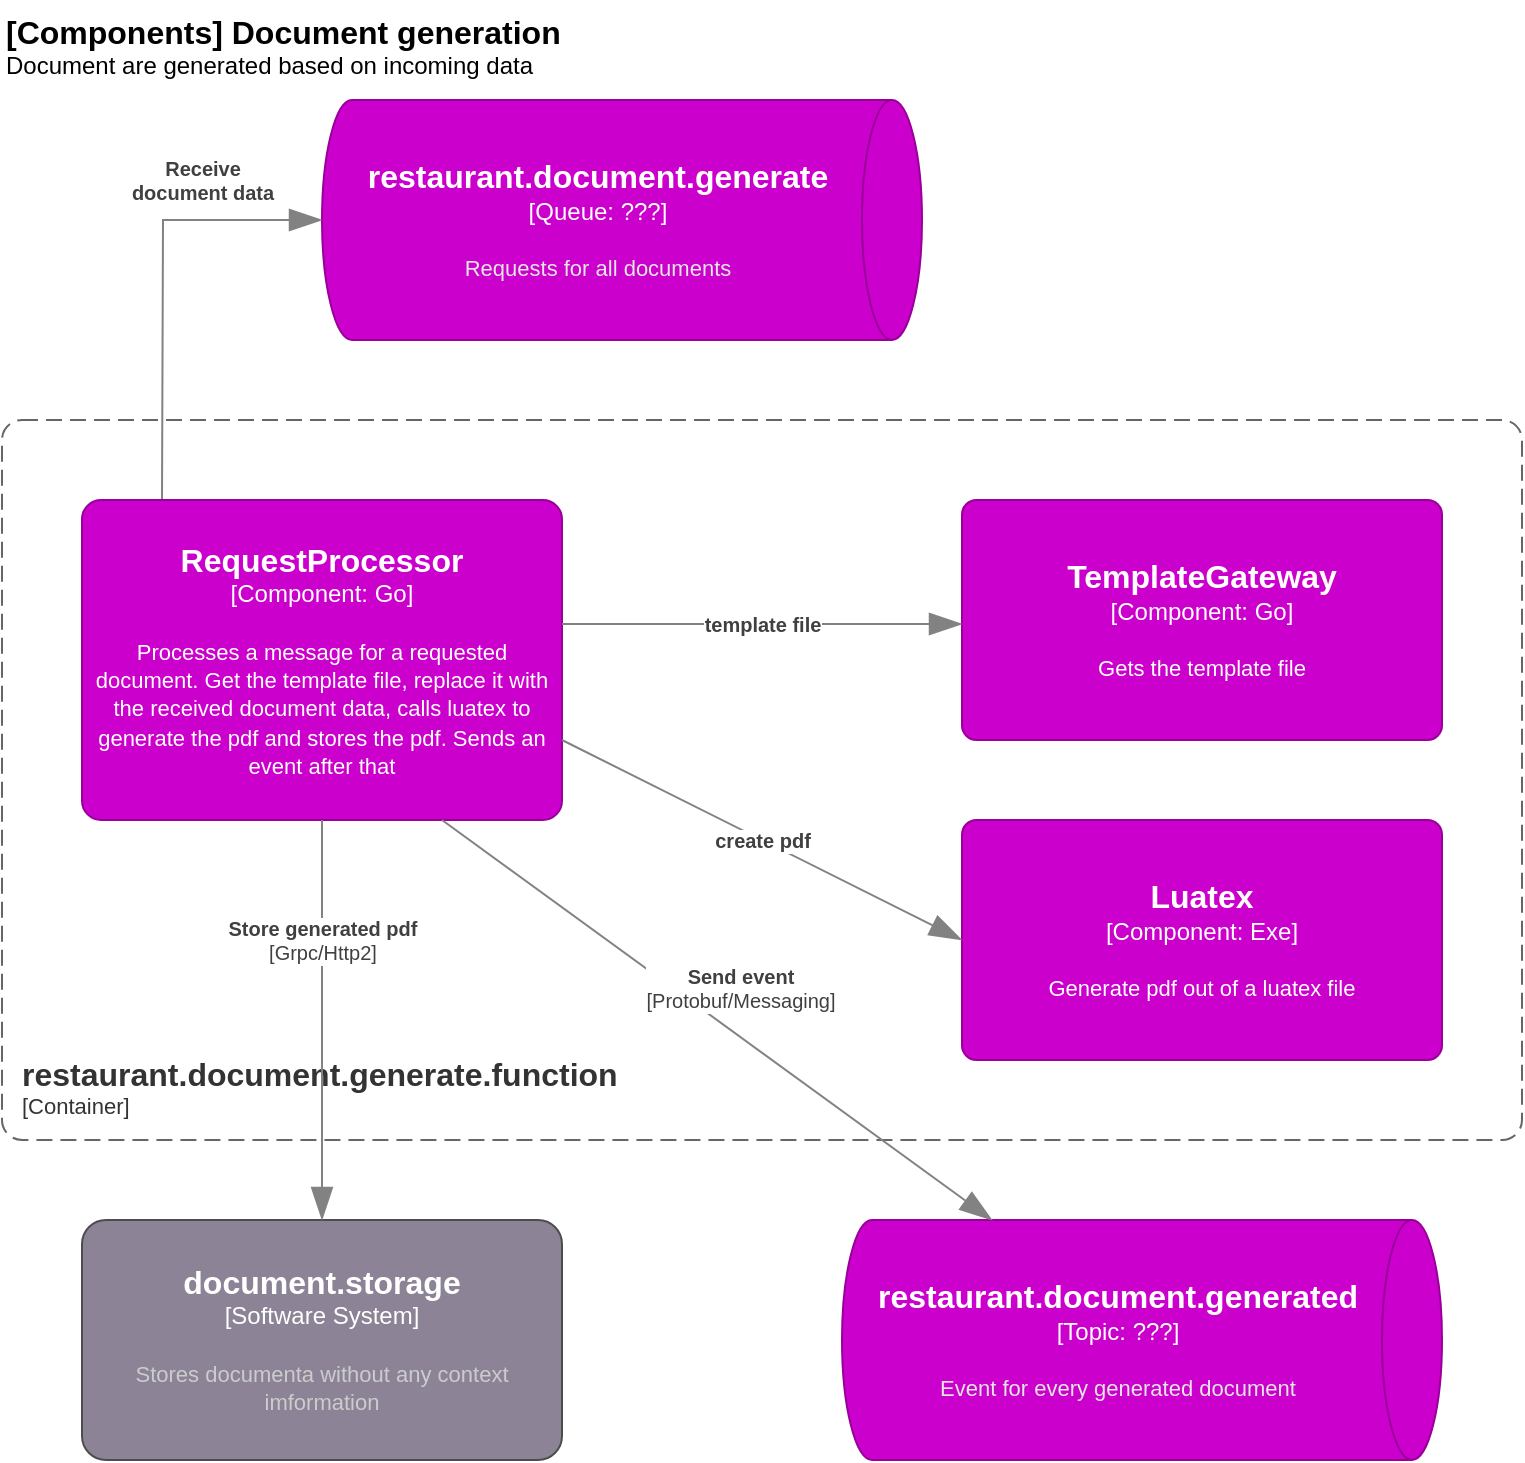 <mxfile version="20.8.10" type="device"><diagram name="Seite-1" id="B5NEGfwptL-yBTpCDrMp"><mxGraphModel dx="869" dy="656" grid="1" gridSize="10" guides="1" tooltips="1" connect="1" arrows="1" fold="1" page="1" pageScale="1" pageWidth="827" pageHeight="1169" math="0" shadow="0"><root><mxCell id="0"/><mxCell id="1" parent="0"/><object placeholders="1" c4Name="[Components] Document generation" c4Type="ContainerDiagramTitle" c4Description="Document are generated based on incoming data" label="&lt;font style=&quot;font-size: 16px&quot;&gt;&lt;b&gt;&lt;div style=&quot;text-align: left&quot;&gt;%c4Name%&lt;/div&gt;&lt;/b&gt;&lt;/font&gt;&lt;div style=&quot;text-align: left&quot;&gt;%c4Description%&lt;/div&gt;" id="67et3eI9OS_dNsYGJR5m-1"><mxCell style="text;html=1;strokeColor=none;fillColor=none;align=left;verticalAlign=top;whiteSpace=wrap;rounded=0;metaEdit=1;allowArrows=0;resizable=1;rotatable=0;connectable=0;recursiveResize=0;expand=0;pointerEvents=0;points=[[0.25,0,0],[0.5,0,0],[0.75,0,0],[1,0.25,0],[1,0.5,0],[1,0.75,0],[0.75,1,0],[0.5,1,0],[0.25,1,0],[0,0.75,0],[0,0.5,0],[0,0.25,0]];" vertex="1" parent="1"><mxGeometry x="40" y="30" width="290" height="40" as="geometry"/></mxCell></object><object placeholders="1" c4Name="restaurant.document.generate.function" c4Type="ContainerScopeBoundary" c4Application="Container" label="&lt;font style=&quot;font-size: 16px&quot;&gt;&lt;b&gt;&lt;div style=&quot;text-align: left&quot;&gt;%c4Name%&lt;/div&gt;&lt;/b&gt;&lt;/font&gt;&lt;div style=&quot;text-align: left&quot;&gt;[%c4Application%]&lt;/div&gt;" id="67et3eI9OS_dNsYGJR5m-2"><mxCell style="rounded=1;fontSize=11;whiteSpace=wrap;html=1;dashed=1;arcSize=20;fillColor=none;strokeColor=#666666;fontColor=#333333;labelBackgroundColor=none;align=left;verticalAlign=bottom;labelBorderColor=none;spacingTop=0;spacing=10;dashPattern=8 4;metaEdit=1;rotatable=0;perimeter=rectanglePerimeter;noLabel=0;labelPadding=0;allowArrows=0;connectable=0;expand=0;recursiveResize=0;editable=1;pointerEvents=0;absoluteArcSize=1;points=[[0.25,0,0],[0.5,0,0],[0.75,0,0],[1,0.25,0],[1,0.5,0],[1,0.75,0],[0.75,1,0],[0.5,1,0],[0.25,1,0],[0,0.75,0],[0,0.5,0],[0,0.25,0]];" vertex="1" parent="1"><mxGeometry x="40" y="240" width="760" height="360" as="geometry"/></mxCell></object><object c4Type="restaurant.document.generate" c4Container="Queue" c4Technology="???" c4Description="Requests for all documents" label="&lt;font style=&quot;font-size: 16px&quot;&gt;&lt;b&gt;%c4Type%&lt;/b&gt;&lt;/font&gt;&lt;div&gt;[%c4Container%:&amp;nbsp;%c4Technology%]&lt;/div&gt;&lt;br&gt;&lt;div&gt;&lt;font style=&quot;font-size: 11px&quot;&gt;&lt;font color=&quot;#E6E6E6&quot;&gt;%c4Description%&lt;/font&gt;&lt;/div&gt;" placeholders="1" id="67et3eI9OS_dNsYGJR5m-3"><mxCell style="shape=cylinder3;size=15;direction=south;whiteSpace=wrap;html=1;boundedLbl=1;rounded=0;labelBackgroundColor=none;fillColor=#CC00CC;fontSize=12;fontColor=#ffffff;align=center;strokeColor=#990099;metaEdit=1;points=[[0.5,0,0],[1,0.25,0],[1,0.5,0],[1,0.75,0],[0.5,1,0],[0,0.75,0],[0,0.5,0],[0,0.25,0]];resizable=1;resizeWidth=1;" vertex="1" parent="1"><mxGeometry x="200" y="80" width="300" height="120" as="geometry"/></mxCell></object><object placeholders="1" c4Type="Relationship" c4Description="Receive&#10;document data" label="&lt;div style=&quot;text-align: left&quot;&gt;&lt;div style=&quot;text-align: center&quot;&gt;&lt;b&gt;%c4Description%&lt;/b&gt;&lt;/div&gt;" id="67et3eI9OS_dNsYGJR5m-4"><mxCell style="endArrow=none;html=1;fontSize=10;fontColor=#404040;strokeWidth=1;endFill=0;strokeColor=#828282;elbow=vertical;metaEdit=1;endSize=14;startSize=14;jumpStyle=arc;jumpSize=16;rounded=0;edgeStyle=orthogonalEdgeStyle;exitX=0.5;exitY=1;exitDx=0;exitDy=0;exitPerimeter=0;startArrow=blockThin;startFill=1;" edge="1" parent="1" source="67et3eI9OS_dNsYGJR5m-3"><mxGeometry x="-0.455" y="-20" width="240" relative="1" as="geometry"><mxPoint x="350" y="400" as="sourcePoint"/><mxPoint x="120" y="280" as="targetPoint"/><mxPoint as="offset"/></mxGeometry></mxCell></object><object placeholders="1" c4Name="RequestProcessor" c4Type="Component" c4Technology="Go" c4Description="Processes a message for a requested document. Get the template file, replace it with the received document data, calls luatex to generate the pdf and stores the pdf. Sends an event after that" label="&lt;font style=&quot;font-size: 16px&quot;&gt;&lt;b&gt;%c4Name%&lt;/b&gt;&lt;/font&gt;&lt;div&gt;[%c4Type%: %c4Technology%]&lt;/div&gt;&lt;br&gt;&lt;div&gt;&lt;font style=&quot;font-size: 11px&quot;&gt;%c4Description%&lt;/font&gt;&lt;/div&gt;" id="67et3eI9OS_dNsYGJR5m-5"><mxCell style="rounded=1;whiteSpace=wrap;html=1;labelBackgroundColor=none;fillColor=#CC00CC;fontColor=#ffffff;align=center;arcSize=6;strokeColor=#990099;metaEdit=1;resizable=1;points=[[0.25,0,0],[0.5,0,0],[0.75,0,0],[1,0.25,0],[1,0.5,0],[1,0.75,0],[0.75,1,0],[0.5,1,0],[0.25,1,0],[0,0.75,0],[0,0.5,0],[0,0.25,0]];resizeHeight=1;" vertex="1" parent="1"><mxGeometry x="80" y="280" width="240" height="160" as="geometry"/></mxCell></object><object placeholders="1" c4Name="TemplateGateway" c4Type="Component" c4Technology="Go" c4Description="Gets the template file" label="&lt;font style=&quot;font-size: 16px&quot;&gt;&lt;b&gt;%c4Name%&lt;/b&gt;&lt;/font&gt;&lt;div&gt;[%c4Type%: %c4Technology%]&lt;/div&gt;&lt;br&gt;&lt;div&gt;&lt;font style=&quot;font-size: 11px&quot;&gt;%c4Description%&lt;/font&gt;&lt;/div&gt;" id="67et3eI9OS_dNsYGJR5m-6"><mxCell style="rounded=1;whiteSpace=wrap;html=1;labelBackgroundColor=none;fillColor=#CC00CC;fontColor=#ffffff;align=center;arcSize=6;strokeColor=#990099;metaEdit=1;resizable=0;points=[[0.25,0,0],[0.5,0,0],[0.75,0,0],[1,0.25,0],[1,0.5,0],[1,0.75,0],[0.75,1,0],[0.5,1,0],[0.25,1,0],[0,0.75,0],[0,0.5,0],[0,0.25,0]];" vertex="1" parent="1"><mxGeometry x="520" y="280" width="240" height="120" as="geometry"/></mxCell></object><object placeholders="1" c4Type="Relationship" c4Description="template file" label="&lt;div style=&quot;text-align: left&quot;&gt;&lt;div style=&quot;text-align: center&quot;&gt;&lt;b&gt;%c4Description%&lt;/b&gt;&lt;/div&gt;" id="67et3eI9OS_dNsYGJR5m-7"><mxCell style="endArrow=blockThin;html=1;fontSize=10;fontColor=#404040;strokeWidth=1;endFill=1;strokeColor=#828282;elbow=vertical;metaEdit=1;endSize=14;startSize=14;jumpStyle=arc;jumpSize=16;rounded=0;edgeStyle=orthogonalEdgeStyle;exitX=1;exitY=0.5;exitDx=0;exitDy=0;exitPerimeter=0;entryX=0;entryY=0.5;entryDx=0;entryDy=0;entryPerimeter=0;" edge="1" parent="1"><mxGeometry width="240" relative="1" as="geometry"><mxPoint x="320" y="342" as="sourcePoint"/><mxPoint x="520" y="342" as="targetPoint"/></mxGeometry></mxCell></object><object placeholders="1" c4Name="Luatex" c4Type="Component" c4Technology="Exe" c4Description="Generate pdf out of a luatex file" label="&lt;font style=&quot;font-size: 16px&quot;&gt;&lt;b&gt;%c4Name%&lt;/b&gt;&lt;/font&gt;&lt;div&gt;[%c4Type%: %c4Technology%]&lt;/div&gt;&lt;br&gt;&lt;div&gt;&lt;font style=&quot;font-size: 11px&quot;&gt;%c4Description%&lt;/font&gt;&lt;/div&gt;" id="67et3eI9OS_dNsYGJR5m-8"><mxCell style="rounded=1;whiteSpace=wrap;html=1;labelBackgroundColor=none;fillColor=#CC00CC;fontColor=#ffffff;align=center;arcSize=6;strokeColor=#990099;metaEdit=1;resizable=0;points=[[0.25,0,0],[0.5,0,0],[0.75,0,0],[1,0.25,0],[1,0.5,0],[1,0.75,0],[0.75,1,0],[0.5,1,0],[0.25,1,0],[0,0.75,0],[0,0.5,0],[0,0.25,0]];" vertex="1" parent="1"><mxGeometry x="520" y="440" width="240" height="120" as="geometry"/></mxCell></object><object placeholders="1" c4Type="Relationship" c4Description="create pdf" label="&lt;div style=&quot;text-align: left&quot;&gt;&lt;div style=&quot;text-align: center&quot;&gt;&lt;b&gt;%c4Description%&lt;/b&gt;&lt;/div&gt;" id="67et3eI9OS_dNsYGJR5m-9"><mxCell style="endArrow=blockThin;html=1;fontSize=10;fontColor=#404040;strokeWidth=1;endFill=1;strokeColor=#828282;elbow=vertical;metaEdit=1;endSize=14;startSize=14;jumpStyle=arc;jumpSize=16;rounded=0;exitX=1;exitY=0.75;exitDx=0;exitDy=0;exitPerimeter=0;entryX=0;entryY=0.5;entryDx=0;entryDy=0;entryPerimeter=0;" edge="1" parent="1" source="67et3eI9OS_dNsYGJR5m-5" target="67et3eI9OS_dNsYGJR5m-8"><mxGeometry width="240" relative="1" as="geometry"><mxPoint x="290" y="470" as="sourcePoint"/><mxPoint x="530" y="470" as="targetPoint"/></mxGeometry></mxCell></object><object c4Type="restaurant.document.generated" c4Container="Topic" c4Technology="???" c4Description="Event for every generated document" label="&lt;font style=&quot;font-size: 16px&quot;&gt;&lt;b&gt;%c4Type%&lt;/b&gt;&lt;/font&gt;&lt;div&gt;[%c4Container%:&amp;nbsp;%c4Technology%]&lt;/div&gt;&lt;br&gt;&lt;div&gt;&lt;font style=&quot;font-size: 11px&quot;&gt;&lt;font color=&quot;#E6E6E6&quot;&gt;%c4Description%&lt;/font&gt;&lt;/div&gt;" placeholders="1" id="67et3eI9OS_dNsYGJR5m-10"><mxCell style="shape=cylinder3;size=15;direction=south;whiteSpace=wrap;html=1;boundedLbl=1;rounded=0;labelBackgroundColor=none;fillColor=#CC00CC;fontSize=12;fontColor=#ffffff;align=center;strokeColor=#990099;metaEdit=1;points=[[0.5,0,0],[1,0.25,0],[1,0.5,0],[1,0.75,0],[0.5,1,0],[0,0.75,0],[0,0.5,0],[0,0.25,0]];resizable=1;resizeWidth=1;" vertex="1" parent="1"><mxGeometry x="460" y="640" width="300" height="120" as="geometry"/></mxCell></object><object placeholders="1" c4Type="Relationship" c4Technology="Protobuf/Messaging" c4Description="Send event" label="&lt;div style=&quot;text-align: left&quot;&gt;&lt;div style=&quot;text-align: center&quot;&gt;&lt;b&gt;%c4Description%&lt;/b&gt;&lt;/div&gt;&lt;div style=&quot;text-align: center&quot;&gt;[%c4Technology%]&lt;/div&gt;&lt;/div&gt;" id="67et3eI9OS_dNsYGJR5m-11"><mxCell style="endArrow=blockThin;html=1;fontSize=10;fontColor=#404040;strokeWidth=1;endFill=1;strokeColor=#828282;elbow=vertical;metaEdit=1;endSize=14;startSize=14;jumpStyle=arc;jumpSize=16;rounded=0;exitX=0.75;exitY=1;exitDx=0;exitDy=0;exitPerimeter=0;entryX=0;entryY=0.75;entryDx=0;entryDy=0;entryPerimeter=0;" edge="1" parent="1" source="67et3eI9OS_dNsYGJR5m-5" target="67et3eI9OS_dNsYGJR5m-10"><mxGeometry y="20" width="240" relative="1" as="geometry"><mxPoint x="-40" y="681" as="sourcePoint"/><mxPoint x="60" y="680" as="targetPoint"/><mxPoint as="offset"/></mxGeometry></mxCell></object><object placeholders="1" c4Name="document.storage" c4Type="Software System" c4Description="Stores documenta without any context imformation" label="&lt;font style=&quot;font-size: 16px&quot;&gt;&lt;b&gt;%c4Name%&lt;/b&gt;&lt;/font&gt;&lt;div&gt;[%c4Type%]&lt;/div&gt;&lt;br&gt;&lt;div&gt;&lt;font style=&quot;font-size: 11px&quot;&gt;&lt;font color=&quot;#cccccc&quot;&gt;%c4Description%&lt;/font&gt;&lt;/div&gt;" id="67et3eI9OS_dNsYGJR5m-12"><mxCell style="rounded=1;whiteSpace=wrap;html=1;labelBackgroundColor=none;fillColor=#8C8496;fontColor=#ffffff;align=center;arcSize=10;strokeColor=#4D4D4D;metaEdit=1;resizable=0;points=[[0.25,0,0],[0.5,0,0],[0.75,0,0],[1,0.25,0],[1,0.5,0],[1,0.75,0],[0.75,1,0],[0.5,1,0],[0.25,1,0],[0,0.75,0],[0,0.5,0],[0,0.25,0]];" vertex="1" parent="1"><mxGeometry x="80.0" y="640" width="240" height="120" as="geometry"/></mxCell></object><object placeholders="1" c4Type="Relationship" c4Technology="Grpc/Http2" c4Description="Store generated pdf" label="&lt;div style=&quot;text-align: left&quot;&gt;&lt;div style=&quot;text-align: center&quot;&gt;&lt;b&gt;%c4Description%&lt;/b&gt;&lt;/div&gt;&lt;div style=&quot;text-align: center&quot;&gt;[%c4Technology%]&lt;/div&gt;&lt;/div&gt;" id="67et3eI9OS_dNsYGJR5m-13"><mxCell style="endArrow=blockThin;html=1;fontSize=10;fontColor=#404040;strokeWidth=1;endFill=1;strokeColor=#828282;elbow=vertical;metaEdit=1;endSize=14;startSize=14;jumpStyle=arc;jumpSize=16;rounded=0;exitX=0.5;exitY=1;exitDx=0;exitDy=0;exitPerimeter=0;entryX=0.5;entryY=0;entryDx=0;entryDy=0;entryPerimeter=0;" edge="1" parent="1" target="67et3eI9OS_dNsYGJR5m-12" source="67et3eI9OS_dNsYGJR5m-5"><mxGeometry x="-0.4" width="240" relative="1" as="geometry"><mxPoint x="8.0" y="584.92" as="sourcePoint"/><mxPoint x="220" y="620" as="targetPoint"/><mxPoint as="offset"/></mxGeometry></mxCell></object></root></mxGraphModel></diagram></mxfile>